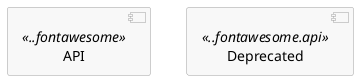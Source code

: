 @startuml

skinparam componentStyle uml2
skinparam component {
  BorderColor #a0a0a0
  BackgroundColor #f8f8f8
}

[API] <<..fontawesome>>
[Deprecated] <<..fontawesome.api>>

@enduml
